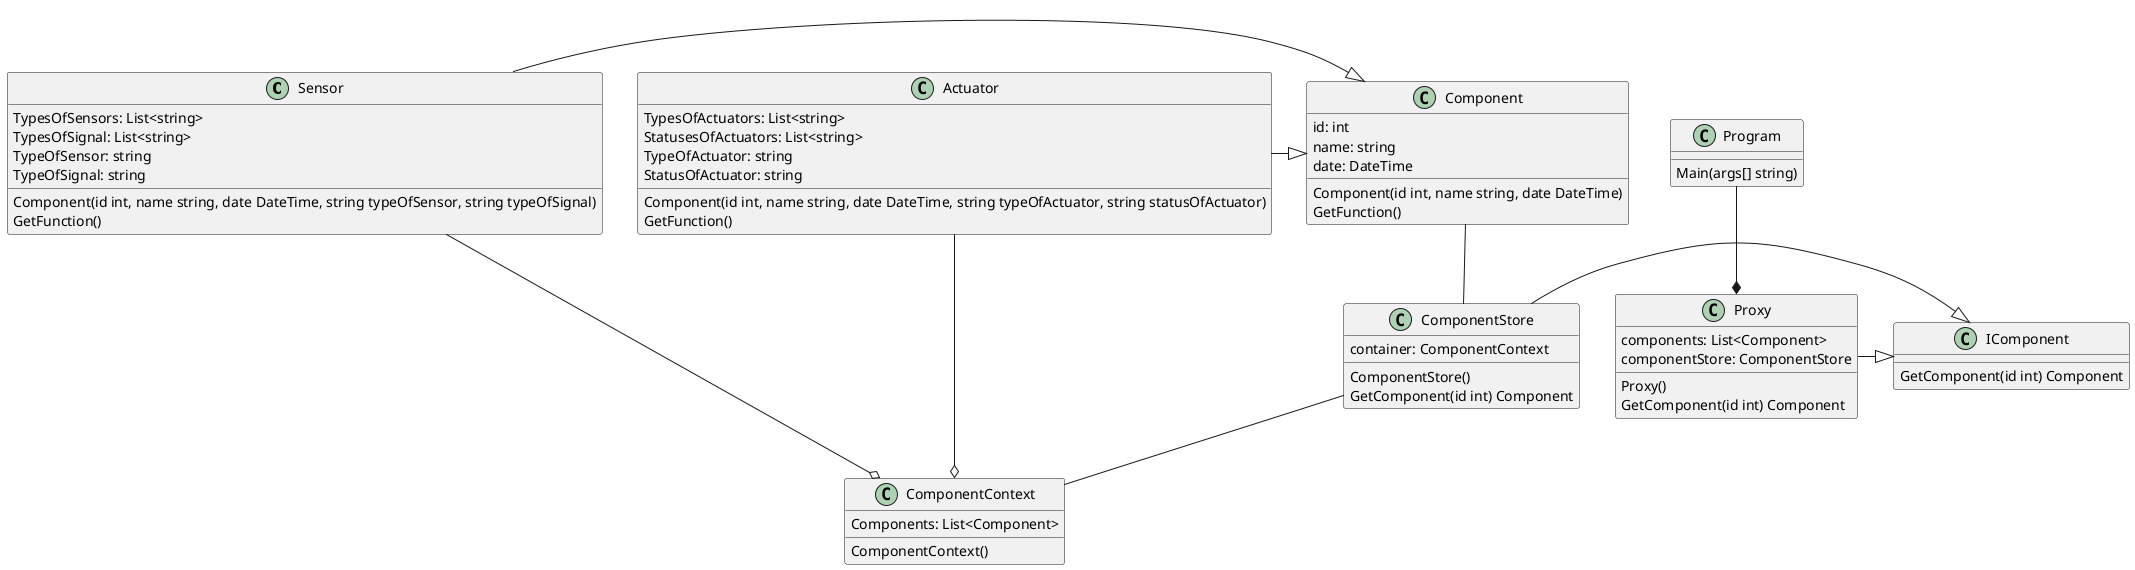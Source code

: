 @startuml Class Diagram

Sensor -|> Component
Actuator -|> Component
ComponentStore -|> IComponent
Proxy -|> IComponent
Program --* Proxy
Sensor --o ComponentContext
Actuator --o ComponentContext
Component -- ComponentStore
ComponentStore -- ComponentContext

class ComponentContext {
    Components: List<Component>
    
    ComponentContext()
}

class Component {
    id: int
    name: string
    date: DateTime
    
    Component(id int, name string, date DateTime)
    GetFunction()
}

class Sensor {
    TypesOfSensors: List<string>
    TypesOfSignal: List<string>
    TypeOfSensor: string
    TypeOfSignal: string
    
    Component(id int, name string, date DateTime, string typeOfSensor, string typeOfSignal)
    GetFunction()
}

class Actuator {
    TypesOfActuators: List<string>
    StatusesOfActuators: List<string>
    TypeOfActuator: string
    StatusOfActuator: string
    
    Component(id int, name string, date DateTime, string typeOfActuator, string statusOfActuator)
    GetFunction()
}

class IComponent {
    
    GetComponent(id int) Component
}

class Proxy {
    components: List<Component>
    componentStore: ComponentStore
    
    Proxy()
    GetComponent(id int) Component
}

class ComponentStore {
    container: ComponentContext
    
    ComponentStore()
    GetComponent(id int) Component
}

class Program {
 
    Main(args[] string)
}


@enduml